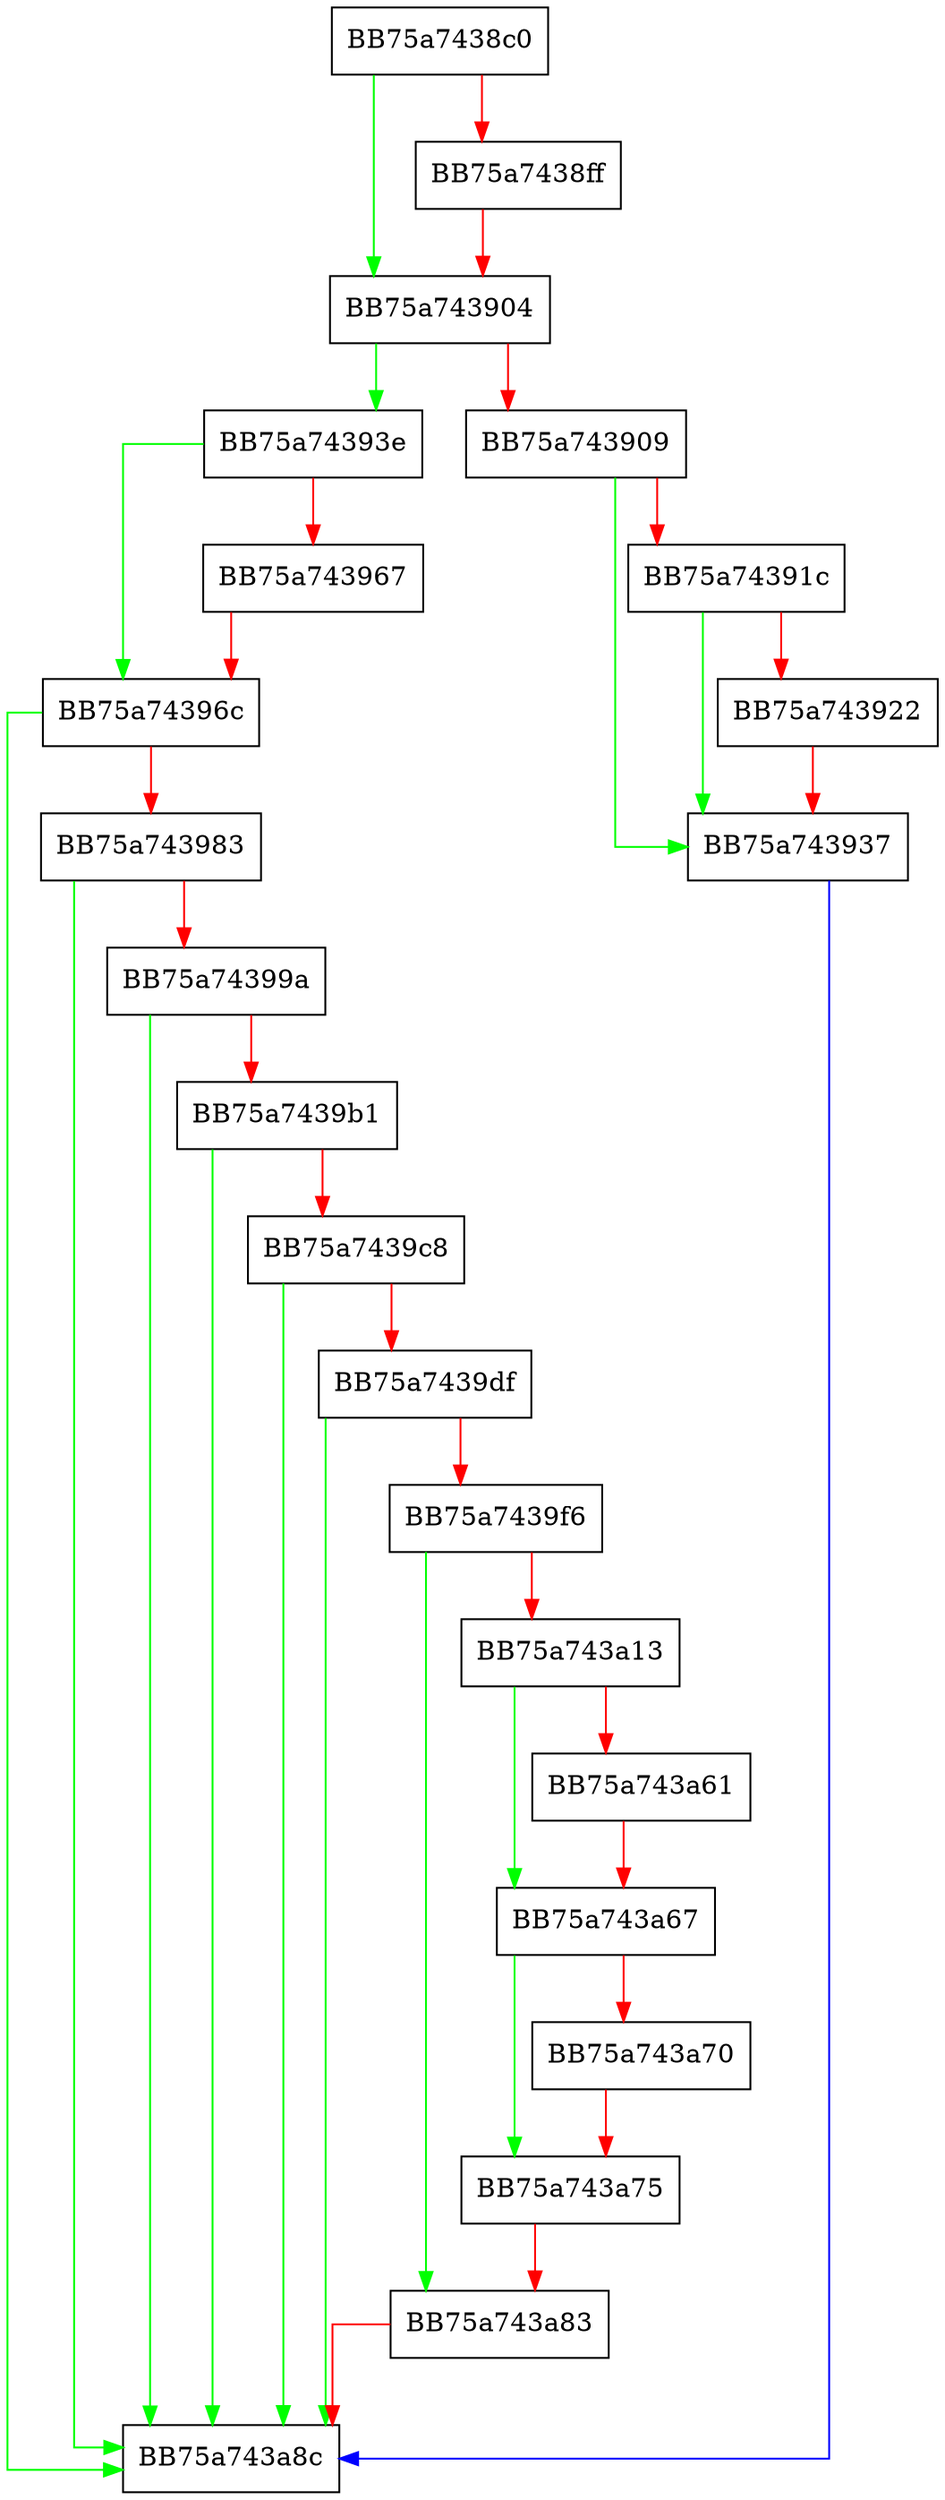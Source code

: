 digraph Unpack {
  node [shape="box"];
  graph [splines=ortho];
  BB75a7438c0 -> BB75a743904 [color="green"];
  BB75a7438c0 -> BB75a7438ff [color="red"];
  BB75a7438ff -> BB75a743904 [color="red"];
  BB75a743904 -> BB75a74393e [color="green"];
  BB75a743904 -> BB75a743909 [color="red"];
  BB75a743909 -> BB75a743937 [color="green"];
  BB75a743909 -> BB75a74391c [color="red"];
  BB75a74391c -> BB75a743937 [color="green"];
  BB75a74391c -> BB75a743922 [color="red"];
  BB75a743922 -> BB75a743937 [color="red"];
  BB75a743937 -> BB75a743a8c [color="blue"];
  BB75a74393e -> BB75a74396c [color="green"];
  BB75a74393e -> BB75a743967 [color="red"];
  BB75a743967 -> BB75a74396c [color="red"];
  BB75a74396c -> BB75a743a8c [color="green"];
  BB75a74396c -> BB75a743983 [color="red"];
  BB75a743983 -> BB75a743a8c [color="green"];
  BB75a743983 -> BB75a74399a [color="red"];
  BB75a74399a -> BB75a743a8c [color="green"];
  BB75a74399a -> BB75a7439b1 [color="red"];
  BB75a7439b1 -> BB75a743a8c [color="green"];
  BB75a7439b1 -> BB75a7439c8 [color="red"];
  BB75a7439c8 -> BB75a743a8c [color="green"];
  BB75a7439c8 -> BB75a7439df [color="red"];
  BB75a7439df -> BB75a743a8c [color="green"];
  BB75a7439df -> BB75a7439f6 [color="red"];
  BB75a7439f6 -> BB75a743a83 [color="green"];
  BB75a7439f6 -> BB75a743a13 [color="red"];
  BB75a743a13 -> BB75a743a67 [color="green"];
  BB75a743a13 -> BB75a743a61 [color="red"];
  BB75a743a61 -> BB75a743a67 [color="red"];
  BB75a743a67 -> BB75a743a75 [color="green"];
  BB75a743a67 -> BB75a743a70 [color="red"];
  BB75a743a70 -> BB75a743a75 [color="red"];
  BB75a743a75 -> BB75a743a83 [color="red"];
  BB75a743a83 -> BB75a743a8c [color="red"];
}